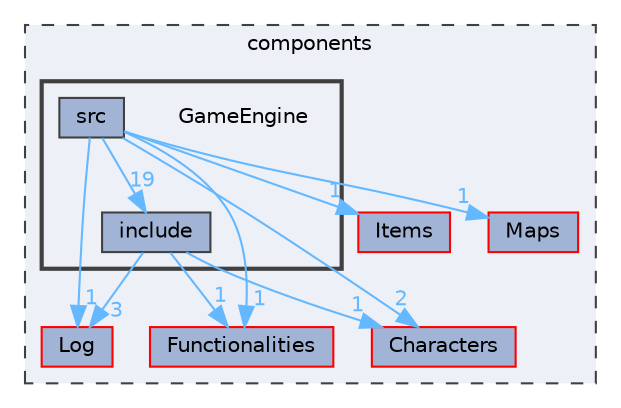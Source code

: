digraph "components/GameEngine"
{
 // LATEX_PDF_SIZE
  bgcolor="transparent";
  edge [fontname=Helvetica,fontsize=10,labelfontname=Helvetica,labelfontsize=10];
  node [fontname=Helvetica,fontsize=10,shape=box,height=0.2,width=0.4];
  compound=true
  subgraph clusterdir_409f97388efe006bc3438b95e9edef48 {
    graph [ bgcolor="#edf0f7", pencolor="grey25", label="components", fontname=Helvetica,fontsize=10 style="filled,dashed", URL="dir_409f97388efe006bc3438b95e9edef48.html",tooltip=""]
  dir_e0265970d0c2b47964a8add59f80c8ad [label="Log", fillcolor="#a2b4d6", color="red", style="filled", URL="dir_e0265970d0c2b47964a8add59f80c8ad.html",tooltip=""];
  dir_1af45be9582a5f6b2b703a2e312f7e51 [label="Functionalities", fillcolor="#a2b4d6", color="red", style="filled", URL="dir_1af45be9582a5f6b2b703a2e312f7e51.html",tooltip=""];
  dir_5e1eab55ecca3a842e980cadf47de3e4 [label="Characters", fillcolor="#a2b4d6", color="red", style="filled", URL="dir_5e1eab55ecca3a842e980cadf47de3e4.html",tooltip=""];
  dir_43c077a971f14465bfcbdb2684713c71 [label="Items", fillcolor="#a2b4d6", color="red", style="filled", URL="dir_43c077a971f14465bfcbdb2684713c71.html",tooltip=""];
  dir_0c858cf063cc4a552086b51ac1d00831 [label="Maps", fillcolor="#a2b4d6", color="red", style="filled", URL="dir_0c858cf063cc4a552086b51ac1d00831.html",tooltip=""];
  subgraph clusterdir_f5391c9aa8a37b8d280ae97ee6ad40b5 {
    graph [ bgcolor="#edf0f7", pencolor="grey25", label="", fontname=Helvetica,fontsize=10 style="filled,bold", URL="dir_f5391c9aa8a37b8d280ae97ee6ad40b5.html",tooltip=""]
    dir_f5391c9aa8a37b8d280ae97ee6ad40b5 [shape=plaintext, label="GameEngine"];
  dir_42857d1da129e4f679e4f5ad57058a36 [label="include", fillcolor="#a2b4d6", color="grey25", style="filled", URL="dir_42857d1da129e4f679e4f5ad57058a36.html",tooltip=""];
  dir_a8bdeb382e6e36c0f067e470b7378434 [label="src", fillcolor="#a2b4d6", color="grey25", style="filled", URL="dir_a8bdeb382e6e36c0f067e470b7378434.html",tooltip=""];
  }
  }
  dir_42857d1da129e4f679e4f5ad57058a36->dir_1af45be9582a5f6b2b703a2e312f7e51 [headlabel="1", labeldistance=1.5 headhref="dir_000011_000007.html" href="dir_000011_000007.html" color="steelblue1" fontcolor="steelblue1"];
  dir_42857d1da129e4f679e4f5ad57058a36->dir_5e1eab55ecca3a842e980cadf47de3e4 [headlabel="1", labeldistance=1.5 headhref="dir_000011_000001.html" href="dir_000011_000001.html" color="steelblue1" fontcolor="steelblue1"];
  dir_42857d1da129e4f679e4f5ad57058a36->dir_e0265970d0c2b47964a8add59f80c8ad [headlabel="3", labeldistance=1.5 headhref="dir_000011_000018.html" href="dir_000011_000018.html" color="steelblue1" fontcolor="steelblue1"];
  dir_a8bdeb382e6e36c0f067e470b7378434->dir_0c858cf063cc4a552086b51ac1d00831 [headlabel="1", labeldistance=1.5 headhref="dir_000022_000019.html" href="dir_000022_000019.html" color="steelblue1" fontcolor="steelblue1"];
  dir_a8bdeb382e6e36c0f067e470b7378434->dir_1af45be9582a5f6b2b703a2e312f7e51 [headlabel="1", labeldistance=1.5 headhref="dir_000022_000007.html" href="dir_000022_000007.html" color="steelblue1" fontcolor="steelblue1"];
  dir_a8bdeb382e6e36c0f067e470b7378434->dir_42857d1da129e4f679e4f5ad57058a36 [headlabel="19", labeldistance=1.5 headhref="dir_000022_000011.html" href="dir_000022_000011.html" color="steelblue1" fontcolor="steelblue1"];
  dir_a8bdeb382e6e36c0f067e470b7378434->dir_43c077a971f14465bfcbdb2684713c71 [headlabel="1", labeldistance=1.5 headhref="dir_000022_000017.html" href="dir_000022_000017.html" color="steelblue1" fontcolor="steelblue1"];
  dir_a8bdeb382e6e36c0f067e470b7378434->dir_5e1eab55ecca3a842e980cadf47de3e4 [headlabel="2", labeldistance=1.5 headhref="dir_000022_000001.html" href="dir_000022_000001.html" color="steelblue1" fontcolor="steelblue1"];
  dir_a8bdeb382e6e36c0f067e470b7378434->dir_e0265970d0c2b47964a8add59f80c8ad [headlabel="1", labeldistance=1.5 headhref="dir_000022_000018.html" href="dir_000022_000018.html" color="steelblue1" fontcolor="steelblue1"];
}
